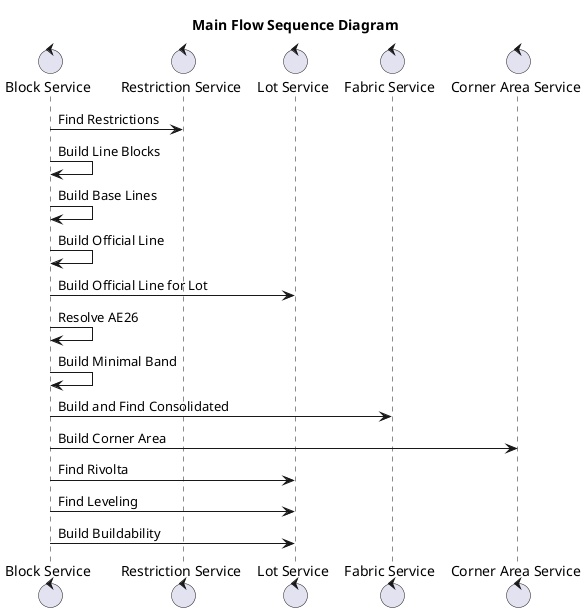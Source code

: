 @startuml

title "Main Flow Sequence Diagram"

control "Block Service" as BS
control "Restriction Service" as RS
control "Lot Service" as LS
control "Fabric Service" as FS
control "Corner Area Service" as CS

BS -> RS : Find Restrictions
BS -> BS : Build Line Blocks
BS -> BS : Build Base Lines
BS -> BS : Build Official Line
BS -> LS : Build Official Line for Lot
BS -> BS : Resolve AE26
BS -> BS : Build Minimal Band
BS -> FS : Build and Find Consolidated
BS -> CS : Build Corner Area
BS -> LS : Find Rivolta
BS -> LS : Find Leveling
BS -> LS : Build Buildability

@enduml